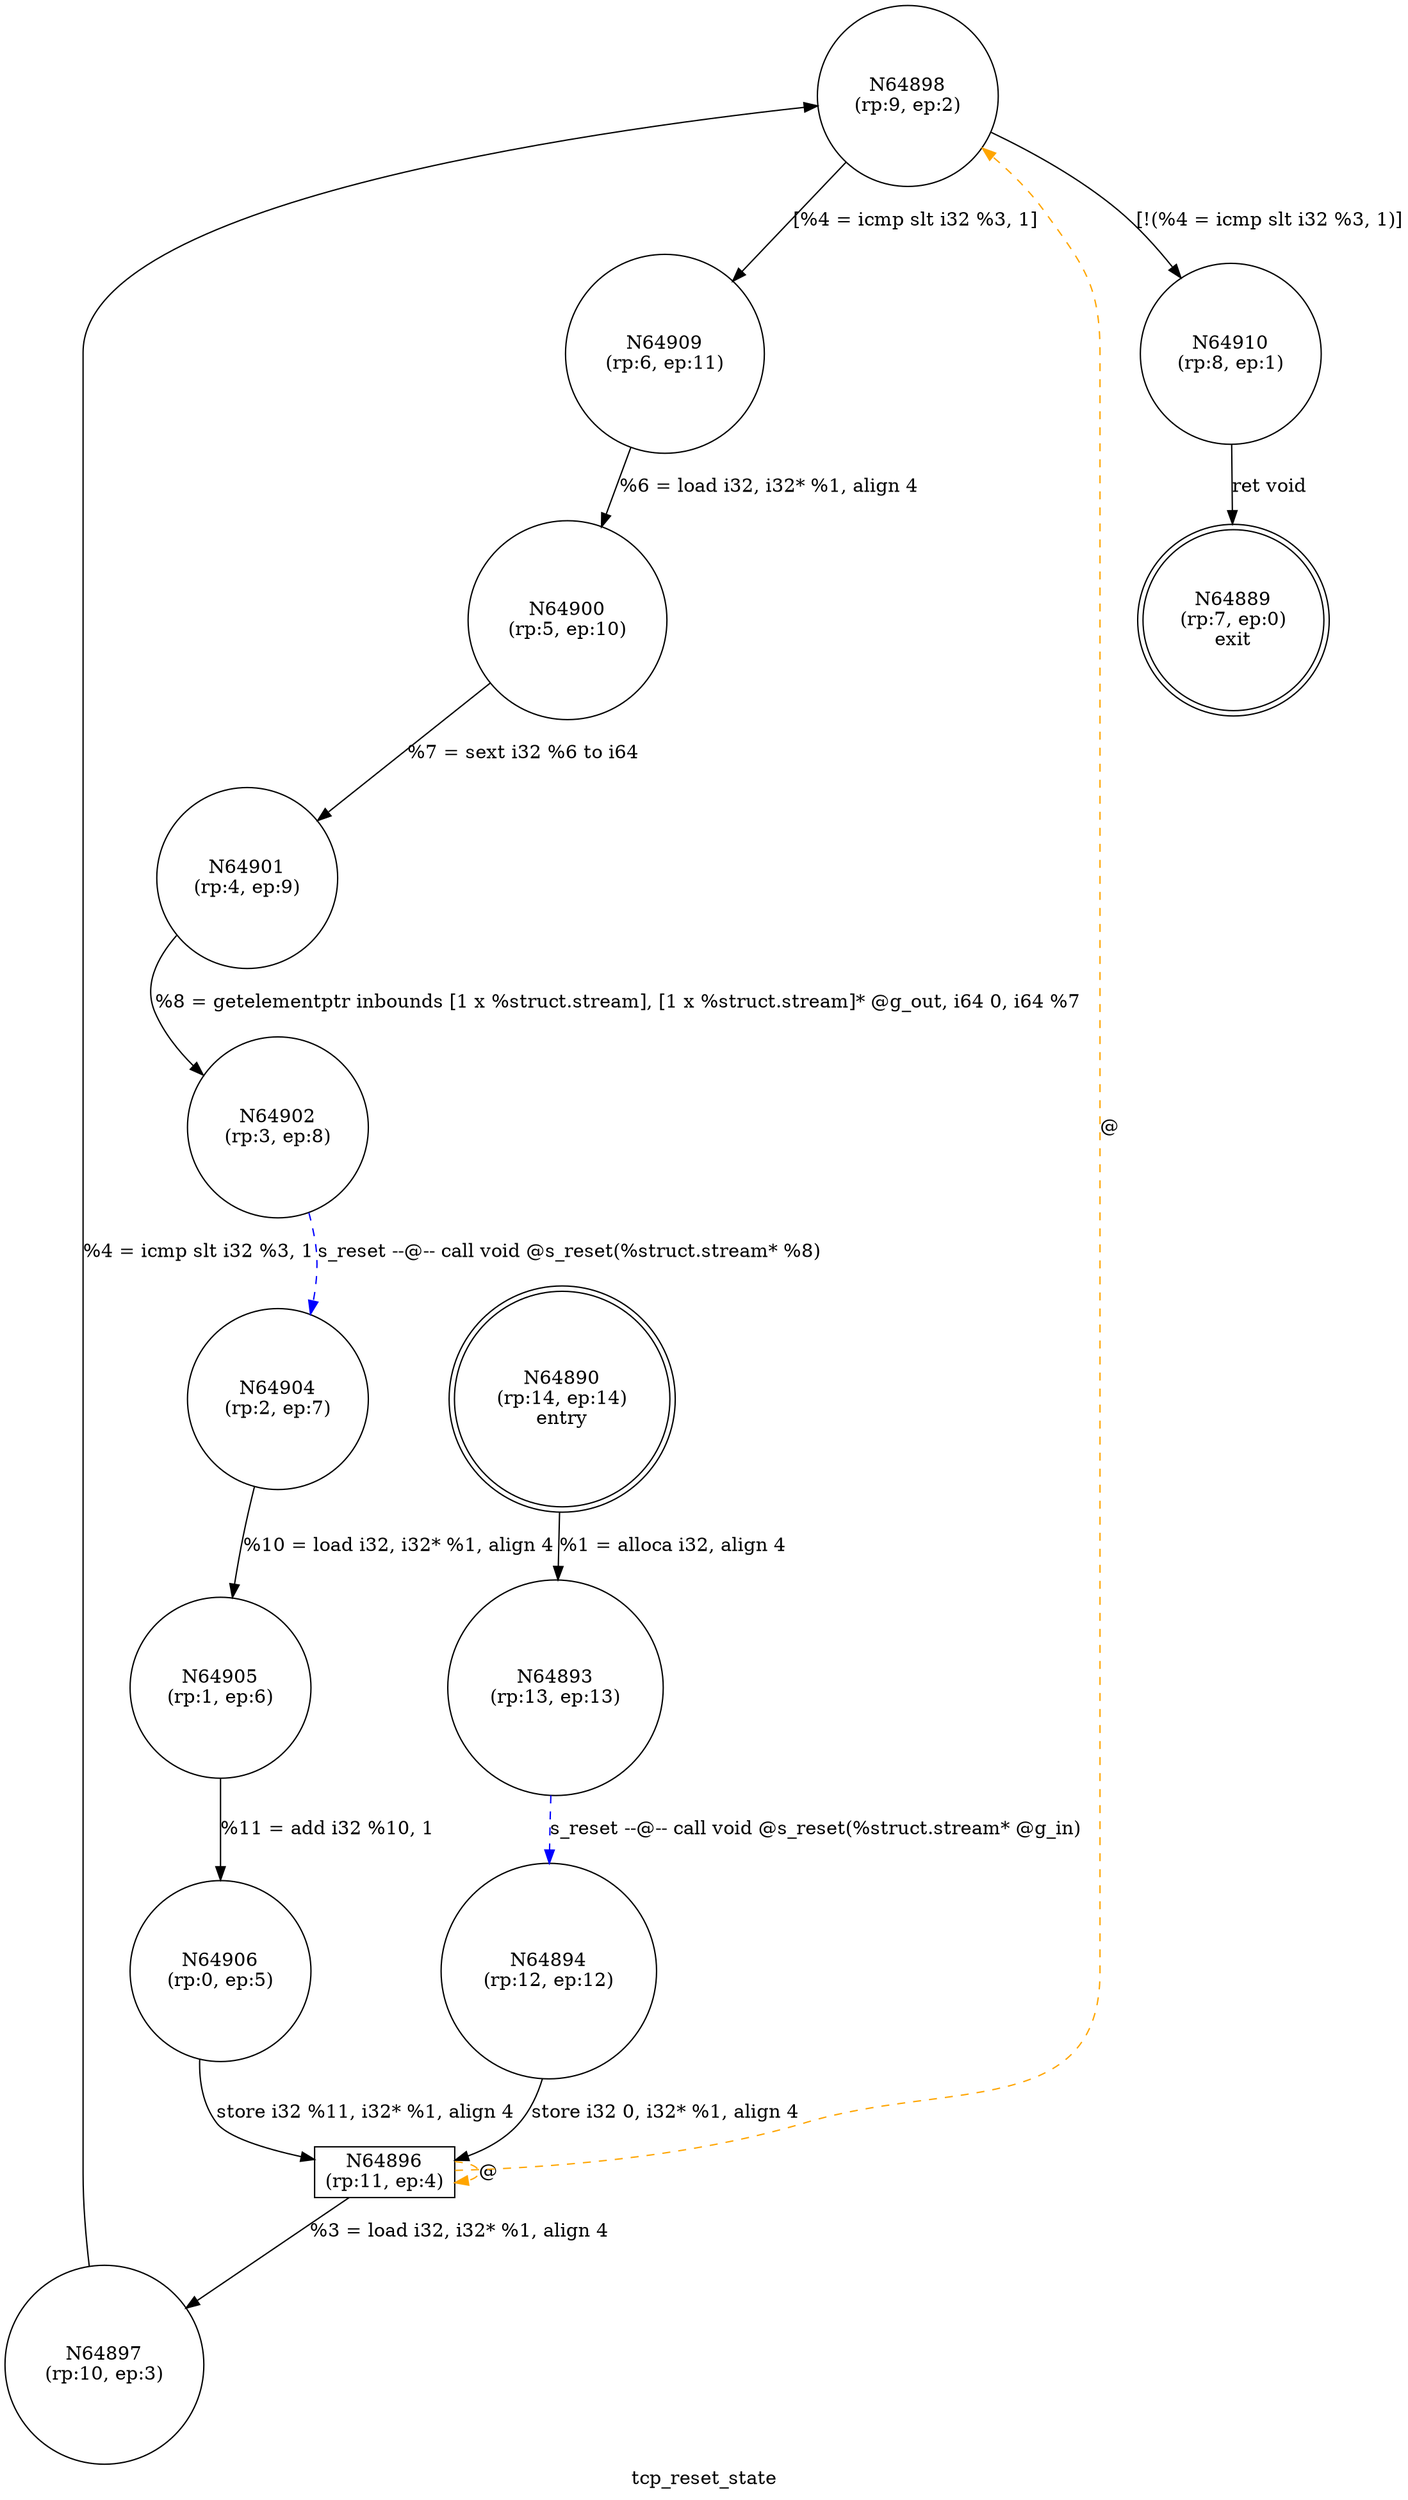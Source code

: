 digraph tcp_reset_state {
label="tcp_reset_state"
64889 [label="N64889\n(rp:7, ep:0)\nexit", shape="doublecircle"]
64890 [label="N64890\n(rp:14, ep:14)\nentry", shape="doublecircle"]
64890 -> 64893 [label="%1 = alloca i32, align 4"]
64893 [label="N64893\n(rp:13, ep:13)", shape="circle"]
64893 -> 64894 [label="s_reset --@-- call void @s_reset(%struct.stream* @g_in)", style="dashed", color="blue"]
64894 [label="N64894\n(rp:12, ep:12)", shape="circle"]
64894 -> 64896 [label="store i32 0, i32* %1, align 4"]
64896 [label="N64896\n(rp:11, ep:4)", shape="box"]
64896 -> 64897 [label="%3 = load i32, i32* %1, align 4"]
64896 -> 64896 [label="@", style="dashed", color="orange"]
64896 -> 64898 [label="@", style="dashed", color="orange"]
64897 [label="N64897\n(rp:10, ep:3)", shape="circle"]
64897 -> 64898 [label="%4 = icmp slt i32 %3, 1"]
64898 [label="N64898\n(rp:9, ep:2)", shape="circle"]
64898 -> 64909 [label="[%4 = icmp slt i32 %3, 1]"]
64898 -> 64910 [label="[!(%4 = icmp slt i32 %3, 1)]"]
64900 [label="N64900\n(rp:5, ep:10)", shape="circle"]
64900 -> 64901 [label="%7 = sext i32 %6 to i64"]
64901 [label="N64901\n(rp:4, ep:9)", shape="circle"]
64901 -> 64902 [label="%8 = getelementptr inbounds [1 x %struct.stream], [1 x %struct.stream]* @g_out, i64 0, i64 %7"]
64902 [label="N64902\n(rp:3, ep:8)", shape="circle"]
64902 -> 64904 [label="s_reset --@-- call void @s_reset(%struct.stream* %8)", style="dashed", color="blue"]
64904 [label="N64904\n(rp:2, ep:7)", shape="circle"]
64904 -> 64905 [label="%10 = load i32, i32* %1, align 4"]
64905 [label="N64905\n(rp:1, ep:6)", shape="circle"]
64905 -> 64906 [label="%11 = add i32 %10, 1"]
64906 [label="N64906\n(rp:0, ep:5)", shape="circle"]
64906 -> 64896 [label="store i32 %11, i32* %1, align 4"]
64909 [label="N64909\n(rp:6, ep:11)", shape="circle"]
64909 -> 64900 [label="%6 = load i32, i32* %1, align 4"]
64910 [label="N64910\n(rp:8, ep:1)", shape="circle"]
64910 -> 64889 [label="ret void"]
}
